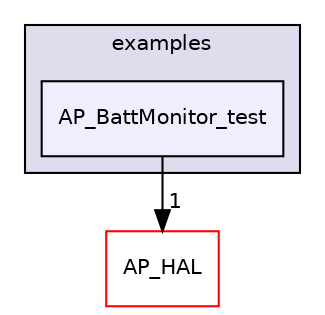 digraph "libraries/AP_BattMonitor/examples/AP_BattMonitor_test" {
  compound=true
  node [ fontsize="10", fontname="Helvetica"];
  edge [ labelfontsize="10", labelfontname="Helvetica"];
  subgraph clusterdir_9f34b3d5f116150da4cf3ca406cdd00c {
    graph [ bgcolor="#ddddee", pencolor="black", label="examples" fontname="Helvetica", fontsize="10", URL="dir_9f34b3d5f116150da4cf3ca406cdd00c.html"]
  dir_aeadc8511f68a46cef4fa78aebe443b9 [shape=box, label="AP_BattMonitor_test", style="filled", fillcolor="#eeeeff", pencolor="black", URL="dir_aeadc8511f68a46cef4fa78aebe443b9.html"];
  }
  dir_1cbc10423b2512b31103883361e0123b [shape=box label="AP_HAL" fillcolor="white" style="filled" color="red" URL="dir_1cbc10423b2512b31103883361e0123b.html"];
  dir_aeadc8511f68a46cef4fa78aebe443b9->dir_1cbc10423b2512b31103883361e0123b [headlabel="1", labeldistance=1.5 headhref="dir_000028_000057.html"];
}
